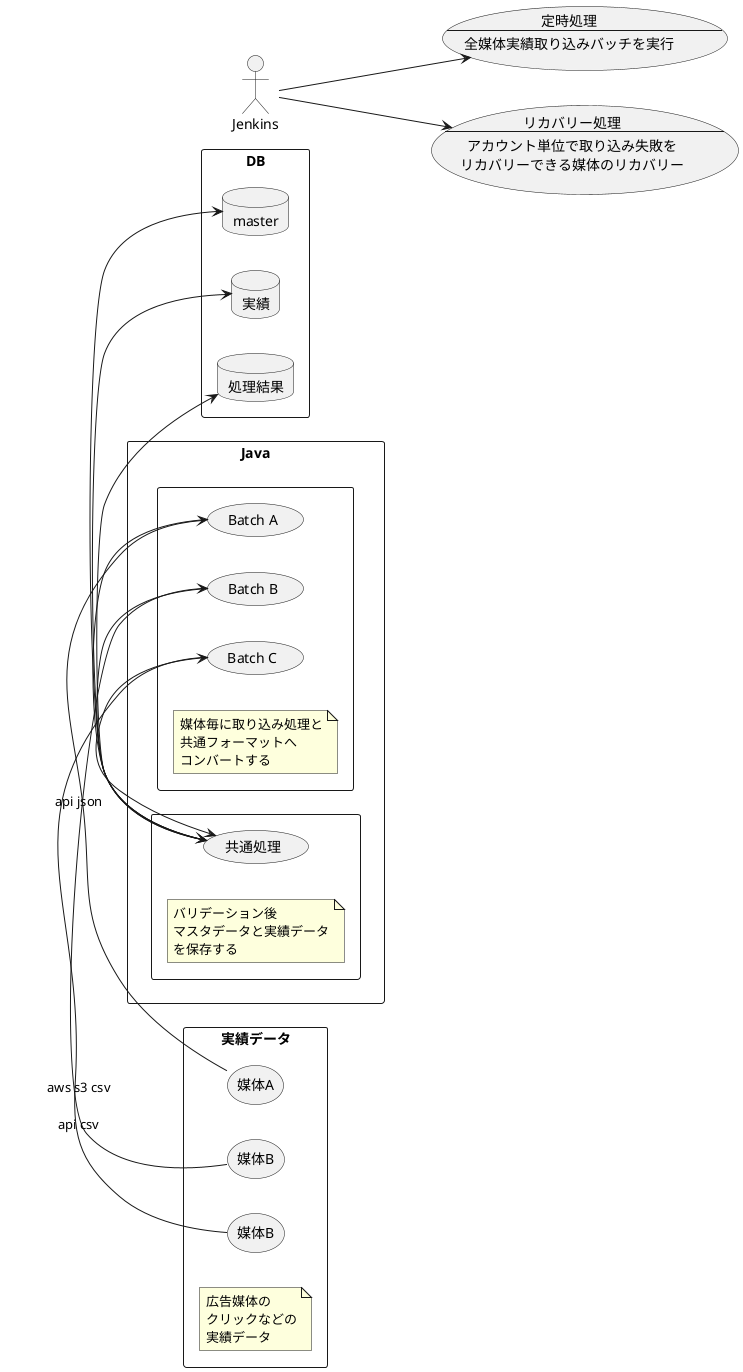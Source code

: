@startuml
left to right direction

actor Jenkins

usecase 定時処理 as "定時処理
---
全媒体実績取り込みバッチを実行
"
usecase リカバリー処理 as "リカバリー処理
---
アカウント単位で取り込み失敗を
リカバリーできる媒体のリカバリー
"

Jenkins --> (定時処理)
Jenkins --> (リカバリー処理)


rectangle 実績データ {
	storage 媒体A as ba
	storage 媒体B as bb
	storage 媒体B as bc
	note "広告媒体の\nクリックなどの\n実績データ" as n1
}

rectangle Java {
	rectangle {
		(Batch A)
		(Batch B)
		(Batch C)
		note "媒体毎に取り込み処理と\n共通フォーマットへ\nコンバートする" as n2
	}
	rectangle {
		(共通処理)
		note "バリデーション後\nマスタデータと実績データ\nを保存する" as n3
	}
}

ba -> (Batch A) : api json
bb -> (Batch B) : api csv
bc -> (Batch C) : aws s3 csv
(Batch A) -> (共通処理)
(Batch B) -> (共通処理)
(Batch C) -> (共通処理)

rectangle DB {
	database master
	database 実績
	database 処理結果
}

(共通処理) -> master
(共通処理) -> 実績
(共通処理) -> 処理結果
@enduml
